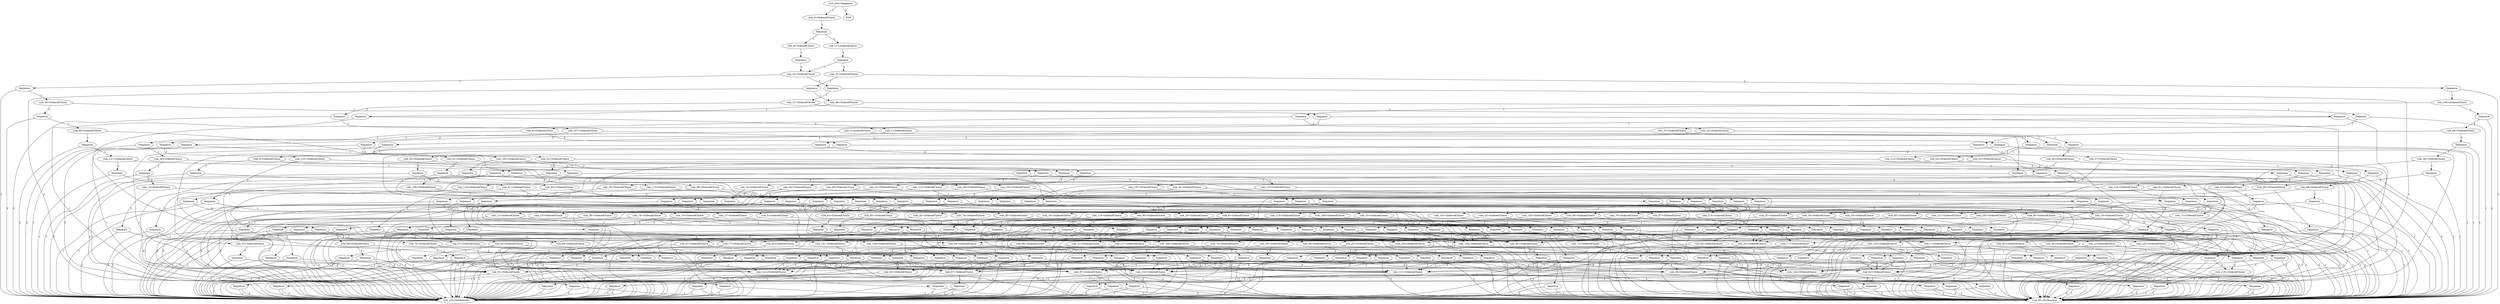 digraph arpeggio_graph {
4475589488 [label="root_rule=Sequence"];
4475589488->4475589728 [label="1"]

4475589728 [label="rule_0=OrderedChoice"];
4475589728->4475589872 [label="1"]

4475589872 [label="Sequence"];
4475589872->4475590112 [label="1"]

4475590112 [label="rule_8=OrderedChoice"];
4475590112->4475590256 [label="1"]

4475590256 [label="Sequence"];
4475590256->4475590496 [label="1"]

4475590496 [label="rule_42=OrderedChoice"];
4475590496->4475590640 [label="1"]

4475590640 [label="Sequence"];
4475590640->4475590880 [label="1"]

4475590880 [label="rule_46=OrderedChoice"];
4475590880->4475591024 [label="1"]

4475591024 [label="Sequence"];
4475591024->4475591264 [label="1"]

4475591264 [label="rule_4=OrderedChoice"];
4475591264->4475591408 [label="1"]

4475591408 [label="Sequence"];
4475591408->4475591648 [label="1"]

4475591648 [label="rule_58=OrderedChoice"];
4475591648->4475591792 [label="1"]

4475591792 [label="Sequence"];
4475591792->4475592032 [label="1"]

4475592032 [label="rule_90=StrMatch(a)"];
4475591792->4475592080 [label="2"]

4475592080 [label="rule_78=OrderedChoice"];
4475592080->4475592224 [label="1"]

4475592224 [label="Sequence"];
4475592224->4475592032 [label="1"]

4475592224->4475592464 [label="2"]

4475592464 [label="rule_47=OrderedChoice"];
4475592464->4475592608 [label="1"]

4475592608 [label="Sequence"];
4475592608->4475592032 [label="1"]

4475592608->4475625680 [label="2"]

4475625680 [label="rule_26=OrderedChoice"];
4475625680->4475625824 [label="1"]

4475625824 [label="Sequence"];
4475625824->4475626064 [label="1"]

4475626064 [label="rule_128=StrMatch(b)"];
4475625824->4475592032 [label="2"]

4475625680->4475625920 [label="2"]

4475625920 [label="Sequence"];
4475625920->4475626064 [label="1"]

4475625920->4475626064 [label="2"]

4475592464->4475625536 [label="2"]

4475625536 [label="Sequence"];
4475625536->4475626064 [label="1"]

4475625536->4475625968 [label="2"]

4475625968 [label="rule_122=OrderedChoice"];
4475625968->4475626112 [label="1"]

4475626112 [label="Sequence"];
4475626112->4475592032 [label="1"]

4475626112->4475626064 [label="2"]

4475592080->4475592320 [label="2"]

4475592320 [label="Sequence"];
4475592320->4475626064 [label="1"]

4475592320->4475625584 [label="2"]

4475625584 [label="rule_37=OrderedChoice"];
4475625584->4475625776 [label="1"]

4475625776 [label="Sequence"];
4475625776->4475626256 [label="1"]

4475626256 [label="rule_97=OrderedChoice"];
4475626256->4475626352 [label="1"]

4475626352 [label="Sequence"];
4475626352->4475626064 [label="1"]

4475626352->4475592032 [label="2"]

4475626256->4475626400 [label="2"]

4475626400 [label="Sequence"];
4475626400->4475592032 [label="1"]

4475626400->4475626064 [label="2"]

4475625776->4475592032 [label="2"]

4475625584->4475626016 [label="2"]

4475626016 [label="Sequence"];
4475626016->4475626448 [label="1"]

4475626448 [label="rule_55=OrderedChoice"];
4475626448->4475626544 [label="1"]

4475626544 [label="Sequence"];
4475626544->4475592032 [label="1"]

4475626544->4475626064 [label="2"]

4475626448->4475626592 [label="2"]

4475626592 [label="Sequence"];
4475626592->4475626064 [label="1"]

4475626592->4475626064 [label="2"]

4475626016->4475626064 [label="2"]

4475591648->4475591888 [label="2"]

4475591888 [label="Sequence"];
4475591888->4475626064 [label="1"]

4475591888->4475592368 [label="2"]

4475592368 [label="rule_14=OrderedChoice"];
4475592368->4475592560 [label="1"]

4475592560 [label="Sequence"];
4475592560->4475626304 [label="1"]

4475626304 [label="rule_39=OrderedChoice"];
4475626304->4475626640 [label="1"]

4475626640 [label="Sequence"];
4475626640->4475626832 [label="1"]

4475626832 [label="rule_23=OrderedChoice"];
4475626832->4475626928 [label="1"]

4475626928 [label="Sequence"];
4475626928->4475627120 [label="1"]

4475627120 [label="rule_132=OrderedChoice"];
4475627120->4475627264 [label="1"]

4475627264 [label="Sequence"];
4475627264->4475592032 [label="1"]

4475627120->4475627360 [label="2"]

4475627360 [label="Sequence"];
4475627360->4475626064 [label="1"]

4475626928->4475627120 [label="2"]

4475626640->4475592032 [label="2"]

4475626304->4475626688 [label="2"]

4475626688 [label="Sequence"];
4475626688->4475626448 [label="1"]

4475626688->4475626064 [label="2"]

4475592560->4475592032 [label="2"]

4475592368->4475625632 [label="2"]

4475625632 [label="Sequence"];
4475625632->4475626736 [label="1"]

4475626736 [label="rule_53=OrderedChoice"];
4475626736->4475626880 [label="1"]

4475626880 [label="Sequence"];
4475626880->4475626448 [label="1"]

4475626880->4475626064 [label="2"]

4475626736->4475626976 [label="2"]

4475626976 [label="Sequence"];
4475626976->4475625968 [label="1"]

4475626976->4475592032 [label="2"]

4475625632->4475626064 [label="2"]

4475591408->4475626064 [label="2"]

4475591264->4475591504 [label="2"]

4475591504 [label="Sequence"];
4475591504->4475591936 [label="1"]

4475591936 [label="rule_9=OrderedChoice"];
4475591936->4475592176 [label="1"]

4475592176 [label="Sequence"];
4475592176->4475626496 [label="1"]

4475626496 [label="rule_18=OrderedChoice"];
4475626496->4475627024 [label="1"]

4475627024 [label="Sequence"];
4475627024->4475627456 [label="1"]

4475627456 [label="rule_21=OrderedChoice"];
4475627456->4475627552 [label="1"]

4475627552 [label="Sequence"];
4475627552->4475626256 [label="1"]

4475627552->4475626064 [label="2"]

4475627456->4475627600 [label="2"]

4475627600 [label="Sequence"];
4475627600->4475627792 [label="1"]

4475627792 [label="rule_111=OrderedChoice"];
4475627792->4475627888 [label="1"]

4475627888 [label="Sequence"];
4475627888->4475592032 [label="1"]

4475627888->4475626064 [label="2"]

4475627792->4475627936 [label="2"]

4475627936 [label="Sequence"];
4475627936->4475592032 [label="1"]

4475627936->4475592032 [label="2"]

4475627600->4475592032 [label="2"]

4475627024->4475592032 [label="2"]

4475626496->4475627072 [label="2"]

4475627072 [label="Sequence"];
4475627072->4475627648 [label="1"]

4475627648 [label="rule_7=OrderedChoice"];
4475627648->4475627744 [label="1"]

4475627744 [label="Sequence"];
4475627744->4475626064 [label="1"]

4475627744->4475628080 [label="2"]

4475628080 [label="rule_83=OrderedChoice"];
4475628080->4475628176 [label="1"]

4475628176 [label="Sequence"];
4475628176->4475626064 [label="1"]

4475628176->4475592032 [label="2"]

4475627648->4475627840 [label="2"]

4475627840 [label="Sequence"];
4475627840->4475592032 [label="1"]

4475627840->4475627792 [label="2"]

4475627072->4475626064 [label="2"]

4475592176->4475592032 [label="2"]

4475591936->4475592416 [label="2"]

4475592416 [label="Sequence"];
4475592416->4475627216 [label="1"]

4475627216 [label="rule_84=OrderedChoice"];
4475627216->4475627504 [label="1"]

4475627504 [label="Sequence"];
4475627504->4475626064 [label="1"]

4475627504->4475628128 [label="2"]

4475628128 [label="rule_62=OrderedChoice"];
4475628128->4475628272 [label="1"]

4475628272 [label="Sequence"];
4475628272->4475626064 [label="1"]

4475628272->4475625968 [label="2"]

4475628128->4475628320 [label="2"]

4475628320 [label="Sequence"];
4475628320->4475592032 [label="1"]

4475628320->4475626256 [label="2"]

4475627216->4475627696 [label="2"]

4475627696 [label="Sequence"];
4475627696->4475592032 [label="1"]

4475627696->4475628368 [label="2"]

4475628368 [label="rule_101=OrderedChoice"];
4475628368->4475628464 [label="1"]

4475628464 [label="Sequence"];
4475628464->4475628656 [label="1"]

4475628656 [label="rule_134=OrderedChoice"];
4475628656->4475628752 [label="1"]

4475628752 [label="Sequence"];
4475628752->4475592032 [label="1"]

4475628752->4475592032 [label="2"]

4475628656->4475628800 [label="2"]

4475628800 [label="Sequence"];
4475628800->4475627120 [label="1"]

4475628800->4475626064 [label="2"]

4475628464->4475592032 [label="2"]

4475592416->4475626064 [label="2"]

4475591504->4475592032 [label="2"]

4475591024->4475592032 [label="2"]

4475590880->4475591120 [label="2"]

4475591120 [label="Sequence"];
4475591120->4475591552 [label="1"]

4475591552 [label="rule_80=OrderedChoice"];
4475591552->4475591744 [label="1"]

4475591744 [label="Sequence"];
4475591744->4475626784 [label="1"]

4475626784 [label="rule_127=OrderedChoice"];
4475626784->4475627984 [label="1"]

4475627984 [label="Sequence"];
4475627984->4475592032 [label="1"]

4475627984->4475628512 [label="2"]

4475628512 [label="rule_106=OrderedChoice"];
4475628512->4475628608 [label="1"]

4475628608 [label="Sequence"];
4475628608->4475628944 [label="1"]

4475628944 [label="rule_13=OrderedChoice"];
4475628944->4475629040 [label="1"]

4475629040 [label="Sequence"];
4475629040->4475628656 [label="1"]

4475629040->4475592032 [label="2"]

4475628944->4475629088 [label="2"]

4475629088 [label="Sequence"];
4475629088->4475629280 [label="1"]

4475629280 [label="rule_67=OrderedChoice"];
4475629280->4475629376 [label="1"]

4475629376 [label="Sequence"];
4475629376->4475626064 [label="1"]

4475629376->4475626064 [label="2"]

4475629088->4475626064 [label="2"]

4475628608->4475592032 [label="2"]

4475628512->4475628704 [label="2"]

4475628704 [label="Sequence"];
4475628704->4475629136 [label="1"]

4475629136 [label="rule_89=OrderedChoice"];
4475629136->4475629232 [label="1"]

4475629232 [label="Sequence"];
4475629232->4475627120 [label="1"]

4475629232->4475626448 [label="2"]

4475628704->4475626064 [label="2"]

4475626784->4475628032 [label="2"]

4475628032 [label="Sequence"];
4475628032->4475626064 [label="1"]

4475628032->4475628848 [label="2"]

4475628848 [label="rule_61=OrderedChoice"];
4475628848->4475628992 [label="1"]

4475628992 [label="Sequence"];
4475628992->4475592032 [label="1"]

4475628992->4475629472 [label="2"]

4475629472 [label="rule_43=OrderedChoice"];
4475629472->4475528864 [label="1"]

4475528864 [label="Sequence"];
4475528864->4475626064 [label="1"]

4475528864->4475529104 [label="2"]

4475529104 [label="rule_104=OrderedChoice"];
4475529104->4475529440 [label="1"]

4475529440 [label="Sequence"];
4475529440->4475626064 [label="1"]

4475529440->4475627120 [label="2"]

4475529104->4475529488 [label="2"]

4475529488 [label="Sequence"];
4475529488->4475592032 [label="1"]

4475529488->4475592032 [label="2"]

4475629472->4475528912 [label="2"]

4475528912 [label="Sequence"];
4475528912->4475592032 [label="1"]

4475528912->4475628656 [label="2"]

4475628848->4475629184 [label="2"]

4475629184 [label="Sequence"];
4475629184->4475626064 [label="1"]

4475629184->4475529008 [label="2"]

4475529008 [label="rule_56=OrderedChoice"];
4475529008->4475529152 [label="1"]

4475529152 [label="Sequence"];
4475529152->4475529728 [label="1"]

4475529728 [label="rule_126=OrderedChoice"];
4475529728->4475530496 [label="1"]

4475530496 [label="Sequence"];
4475530496->4475592032 [label="1"]

4475530496->4475592032 [label="2"]

4475529728->4475530352 [label="2"]

4475530352 [label="Sequence"];
4475530352->4475626064 [label="1"]

4475530352->4475626064 [label="2"]

4475529152->4475627120 [label="2"]

4475591744->4475626064 [label="2"]

4475591552->4475591984 [label="2"]

4475591984 [label="Sequence"];
4475591984->4475628224 [label="1"]

4475628224 [label="rule_119=OrderedChoice"];
4475628224->4475628560 [label="1"]

4475628560 [label="Sequence"];
4475628560->4475592032 [label="1"]

4475628560->4475629520 [label="2"]

4475629520 [label="rule_12=OrderedChoice"];
4475629520->4475529584 [label="1"]

4475529584 [label="Sequence"];
4475529584->4475626064 [label="1"]

4475529584->4475530400 [label="2"]

4475530400 [label="rule_72=OrderedChoice"];
4475530400->4475530208 [label="1"]

4475530208 [label="Sequence"];
4475530208->4475626256 [label="1"]

4475530208->4475626064 [label="2"]

4475530400->4475530064 [label="2"]

4475530064 [label="Sequence"];
4475530064->4475626448 [label="1"]

4475530064->4475592032 [label="2"]

4475629520->4475529632 [label="2"]

4475529632 [label="Sequence"];
4475529632->4475592032 [label="1"]

4475529632->4475530112 [label="2"]

4475530112 [label="rule_66=OrderedChoice"];
4475530112->4475529344 [label="1"]

4475529344 [label="Sequence"];
4475529344->4475628080 [label="1"]

4475529344->4475592032 [label="2"]

4475530112->4475529200 [label="2"]

4475529200 [label="Sequence"];
4475529200->4475629280 [label="1"]

4475529200->4475626064 [label="2"]

4475628224->4475628896 [label="2"]

4475628896 [label="Sequence"];
4475628896->4475626064 [label="1"]

4475628896->4475529680 [label="2"]

4475529680 [label="rule_75=OrderedChoice"];
4475529680->4475530160 [label="1"]

4475530160 [label="Sequence"];
4475530160->4475626064 [label="1"]

4475530160->4475528768 [label="2"]

4475528768 [label="rule_82=OrderedChoice"];
4475528768->4475528672 [label="1"]

4475528672 [label="Sequence"];
4475528672->4475625968 [label="1"]

4475528672->4475626064 [label="2"]

4475528768->4475527568 [label="2"]

4475527568 [label="Sequence"];
4475527568->4475627792 [label="1"]

4475527568->4475592032 [label="2"]

4475529680->4475529296 [label="2"]

4475529296 [label="Sequence"];
4475529296->4475592032 [label="1"]

4475529296->4475527616 [label="2"]

4475527616 [label="rule_94=OrderedChoice"];
4475527616->4475527520 [label="1"]

4475527520 [label="Sequence"];
4475527520->4475592032 [label="1"]

4475527520->4475627792 [label="2"]

4475527616->4475527424 [label="2"]

4475527424 [label="Sequence"];
4475527424->4475626064 [label="1"]

4475527424->4475626256 [label="2"]

4475591984->4475592032 [label="2"]

4475591120->4475626064 [label="2"]

4475590640->4475626064 [label="2"]

4475590496->4475590736 [label="2"]

4475590736 [label="Sequence"];
4475590736->4475591168 [label="1"]

4475591168 [label="rule_15=OrderedChoice"];
4475591168->4475591360 [label="1"]

4475591360 [label="Sequence"];
4475591360->4475627408 [label="1"]

4475627408 [label="rule_3=OrderedChoice"];
4475627408->4475629328 [label="1"]

4475629328 [label="Sequence"];
4475629328->4475529248 [label="1"]

4475529248 [label="rule_48=OrderedChoice"];
4475529248->4475528624 [label="1"]

4475528624 [label="Sequence"];
4475528624->4475527808 [label="1"]

4475527808 [label="rule_116=OrderedChoice"];
4475527808->4475527904 [label="1"]

4475527904 [label="Sequence"];
4475527904->4475629136 [label="1"]

4475527904->4475626064 [label="2"]

4475527808->4475530544 [label="2"]

4475530544 [label="Sequence"];
4475530544->4475527280 [label="1"]

4475527280 [label="rule_131=OrderedChoice"];
4475527280->4475528096 [label="1"]

4475528096 [label="Sequence"];
4475528096->4475627120 [label="1"]

4475528096->4475625680 [label="2"]

4475530544->4475592032 [label="2"]

4475528624->4475592032 [label="2"]

4475529248->4475527472 [label="2"]

4475527472 [label="Sequence"];
4475527472->4475527328 [label="1"]

4475527328 [label="rule_86=OrderedChoice"];
4475527328->4475527232 [label="1"]

4475527232 [label="Sequence"];
4475527232->4475528288 [label="1"]

4475528288 [label="rule_117=OrderedChoice"];
4475528288->4475528528 [label="1"]

4475528528 [label="Sequence"];
4475528528->4475626064 [label="1"]

4475528528->4475629280 [label="2"]

4475528288->4475528336 [label="2"]

4475528336 [label="Sequence"];
4475528336->4475592032 [label="1"]

4475528336->4475628080 [label="2"]

4475527232->4475626064 [label="2"]

4475527328->4475527712 [label="2"]

4475527712 [label="Sequence"];
4475527712->4475528384 [label="1"]

4475528384 [label="rule_17=OrderedChoice"];
4475528384->4475528816 [label="1"]

4475528816 [label="Sequence"];
4475528816->4475626064 [label="1"]

4475528816->4475628080 [label="2"]

4475528384->4475527952 [label="2"]

4475527952 [label="Sequence"];
4475527952->4475592032 [label="1"]

4475527952->4475626448 [label="2"]

4475527712->4475592032 [label="2"]

4475527472->4475626064 [label="2"]

4475629328->4475592032 [label="2"]

4475627408->4475629424 [label="2"]

4475629424 [label="Sequence"];
4475629424->4475527664 [label="1"]

4475527664 [label="rule_91=OrderedChoice"];
4475527664->4475527856 [label="1"]

4475527856 [label="Sequence"];
4475527856->4475626064 [label="1"]

4475527856->4475528480 [label="2"]

4475528480 [label="rule_96=OrderedChoice"];
4475528480->4475528000 [label="1"]

4475528000 [label="Sequence"];
4475528000->4475529536 [label="1"]

4475529536 [label="rule_33=OrderedChoice"];
4475529536->4475529968 [label="1"]

4475529968 [label="Sequence"];
4475529968->4475530256 [label="1"]

4475530256 [label="rule_95=OrderedChoice"];
4475530256->4475528960 [label="1"]

4475528960 [label="Sequence"];
4475528960->4475592032 [label="1"]

4475528960->4475626064 [label="2"]

4475530256->4475530592 [label="2"]

4475530592 [label="Sequence"];
4475530592->4475627120 [label="1"]

4475530592->4475592032 [label="2"]

4475529968->4475592032 [label="2"]

4475529536->4475529776 [label="2"]

4475529776 [label="Sequence"];
4475529776->4475627792 [label="1"]

4475529776->4475626064 [label="2"]

4475528000->4475592032 [label="2"]

4475528480->4475528192 [label="2"]

4475528192 [label="Sequence"];
4475528192->4475529824 [label="1"]

4475529824 [label="rule_5=OrderedChoice"];
4475529824->4475528048 [label="1"]

4475528048 [label="Sequence"];
4475528048->4475592032 [label="1"]

4475528048->4475628656 [label="2"]

4475529824->4475530640 [label="2"]

4475530640 [label="Sequence"];
4475530640->4475626064 [label="1"]

4475530640->4475531024 [label="2"]

4475531024 [label="rule_77=OrderedChoice"];
4475531024->4475531168 [label="1"]

4475531168 [label="Sequence"];
4475531168->4475626064 [label="1"]

4475531168->4475592032 [label="2"]

4475531024->4475531216 [label="2"]

4475531216 [label="Sequence"];
4475531216->4475627120 [label="1"]

4475531216->4475626064 [label="2"]

4475528192->4475626064 [label="2"]

4475527664->4475527376 [label="2"]

4475527376 [label="Sequence"];
4475527376->4475592032 [label="1"]

4475527376->4475528432 [label="2"]

4475528432 [label="rule_64=OrderedChoice"];
4475528432->4475529920 [label="1"]

4475529920 [label="Sequence"];
4475529920->4475530976 [label="1"]

4475530976 [label="rule_38=OrderedChoice"];
4475530976->4475530832 [label="1"]

4475530832 [label="Sequence"];
4475530832->4475592032 [label="1"]

4475530832->4475626448 [label="2"]

4475530976->4475530880 [label="2"]

4475530880 [label="Sequence"];
4475530880->4475626064 [label="1"]

4475530880->4475529728 [label="2"]

4475529920->4475592032 [label="2"]

4475528432->4475530016 [label="2"]

4475530016 [label="Sequence"];
4475530016->4475531072 [label="1"]

4475531072 [label="rule_59=OrderedChoice"];
4475531072->4475530304 [label="1"]

4475530304 [label="Sequence"];
4475530304->4475531024 [label="1"]

4475530304->4475592032 [label="2"]

4475531072->4475530688 [label="2"]

4475530688 [label="Sequence"];
4475530688->4475530256 [label="1"]

4475530688->4475626064 [label="2"]

4475530016->4475626064 [label="2"]

4475629424->4475626064 [label="2"]

4475591360->4475592032 [label="2"]

4475591168->4475591600 [label="2"]

4475591600 [label="Sequence"];
4475591600->4475529056 [label="1"]

4475529056 [label="rule_107=OrderedChoice"];
4475529056->4475528720 [label="1"]

4475528720 [label="Sequence"];
4475528720->4475626064 [label="1"]

4475528720->4475528576 [label="2"]

4475528576 [label="rule_133=OrderedChoice"];
4475528576->4475530736 [label="1"]

4475530736 [label="Sequence"];
4475530736->4475530928 [label="1"]

4475530928 [label="rule_29=OrderedChoice"];
4475530928->4475842672 [label="1"]

4475842672 [label="Sequence"];
4475842672->4475529824 [label="1"]

4475842672->4475626064 [label="2"]

4475530928->4475842720 [label="2"]

4475842720 [label="Sequence"];
4475842720->4475842912 [label="1"]

4475842912 [label="rule_74=OrderedChoice"];
4475842912->4475843008 [label="1"]

4475843008 [label="Sequence"];
4475843008->4475626064 [label="1"]

4475843008->4475627792 [label="2"]

4475842912->4475843056 [label="2"]

4475843056 [label="Sequence"];
4475843056->4475592032 [label="1"]

4475843056->4475625968 [label="2"]

4475842720->4475592032 [label="2"]

4475530736->4475592032 [label="2"]

4475528576->4475530784 [label="2"]

4475530784 [label="Sequence"];
4475530784->4475842768 [label="1"]

4475842768 [label="rule_27=OrderedChoice"];
4475842768->4475842864 [label="1"]

4475842864 [label="Sequence"];
4475842864->4475592032 [label="1"]

4475842864->4475528288 [label="2"]

4475842768->4475842960 [label="2"]

4475842960 [label="Sequence"];
4475842960->4475626064 [label="1"]

4475842960->4475843248 [label="2"]

4475843248 [label="rule_88=OrderedChoice"];
4475843248->4475843344 [label="1"]

4475843344 [label="Sequence"];
4475843344->4475626448 [label="1"]

4475843344->4475626064 [label="2"]

4475843248->4475843392 [label="2"]

4475843392 [label="Sequence"];
4475843392->4475625680 [label="1"]

4475843392->4475592032 [label="2"]

4475530784->4475626064 [label="2"]

4475529056->4475527760 [label="2"]

4475527760 [label="Sequence"];
4475527760->4475592032 [label="1"]

4475527760->4475531120 [label="2"]

4475531120 [label="rule_92=OrderedChoice"];
4475531120->4475842624 [label="1"]

4475842624 [label="Sequence"];
4475842624->4475843200 [label="1"]

4475843200 [label="rule_113=OrderedChoice"];
4475843200->4475843440 [label="1"]

4475843440 [label="Sequence"];
4475843440->4475626064 [label="1"]

4475843440->4475843632 [label="2"]

4475843632 [label="rule_76=OrderedChoice"];
4475843632->4475843728 [label="1"]

4475843728 [label="Sequence"];
4475843728->4475628656 [label="1"]

4475843728->4475627120 [label="2"]

4475843200->4474817936 [label="2"]

4474817936 [label="Sequence"];
4474817936->4475592032 [label="1"]

4474817936->4475664176 [label="2"]

4475664176 [label="rule_20=OrderedChoice"];
4475664176->4475745520 [label="1"]

4475745520 [label="Sequence"];
4475745520->4475626064 [label="1"]

4475745520->4475627792 [label="2"]

4475664176->4475745664 [label="2"]

4475745664 [label="Sequence"];
4475745664->4475592032 [label="1"]

4475745664->4475531024 [label="2"]

4475842624->4475626064 [label="2"]

4475531120->4475533872 [label="2"]

4475533872 [label="Sequence"];
4475533872->4475745424 [label="1"]

4475745424 [label="rule_32=OrderedChoice"];
4475745424->4475745472 [label="1"]

4475745472 [label="Sequence"];
4475745472->4475626064 [label="1"]

4475745472->4475746720 [label="2"]

4475746720 [label="rule_50=OrderedChoice"];
4475746720->4475745616 [label="1"]

4475745616 [label="Sequence"];
4475745616->4475530256 [label="1"]

4475745616->4475592032 [label="2"]

4475745424->4475747392 [label="2"]

4475747392 [label="Sequence"];
4475747392->4475592032 [label="1"]

4475747392->4475746672 [label="2"]

4475746672 [label="rule_85=OrderedChoice"];
4475746672->4475746864 [label="1"]

4475746864 [label="Sequence"];
4475746864->4475626064 [label="1"]

4475746864->4475628656 [label="2"]

4475746672->4475747296 [label="2"]

4475747296 [label="Sequence"];
4475747296->4475592032 [label="1"]

4475747296->4475625680 [label="2"]

4475533872->4475592032 [label="2"]

4475591600->4475626064 [label="2"]

4475590736->4475592032 [label="2"]

4475589872->4475590208 [label="2"]

4475590208 [label="rule_11=OrderedChoice"];
4475590208->4475590400 [label="1"]

4475590400 [label="Sequence"];
4475590400->4475590496 [label="1"]

4475590400->4475590832 [label="2"]

4475590832 [label="rule_31=OrderedChoice"];
4475590832->4475591216 [label="1"]

4475591216 [label="Sequence"];
4475591216->4475530448 [label="1"]

4475530448 [label="rule_98=OrderedChoice"];
4475530448->4475528240 [label="1"]

4475528240 [label="Sequence"];
4475528240->4475626064 [label="1"]

4475528240->4475728416 [label="2"]

4475728416 [label="rule_1=OrderedChoice"];
4475728416->4475744512 [label="1"]

4475744512 [label="Sequence"];
4475744512->4475592032 [label="1"]

4475744512->4475745856 [label="2"]

4475745856 [label="rule_112=OrderedChoice"];
4475745856->4475744752 [label="1"]

4475744752 [label="Sequence"];
4475744752->4475626064 [label="1"]

4475744752->4475604464 [label="2"]

4475604464 [label="rule_6=OrderedChoice"];
4475604464->4475842816 [label="1"]

4475842816 [label="Sequence"];
4475842816->4475843488 [label="1"]

4475843488 [label="rule_65=OrderedChoice"];
4475843488->4475843584 [label="1"]

4475843584 [label="Sequence"];
4475843584->4475626064 [label="1"]

4475843584->4475843872 [label="2"]

4475843872 [label="rule_45=OrderedChoice"];
4475843872->4475843968 [label="1"]

4475843968 [label="Sequence"];
4475843968->4475626064 [label="1"]

4475843968->4475592032 [label="2"]

4475843872->4475844016 [label="2"]

4475844016 [label="Sequence"];
4475844016->4475592032 [label="1"]

4475844016->4475592032 [label="2"]

4475842816->4475592032 [label="2"]

4475604464->4475843104 [label="2"]

4475843104 [label="Sequence"];
4475843104->4475843680 [label="1"]

4475843680 [label="rule_100=OrderedChoice"];
4475843680->4475843824 [label="1"]

4475843824 [label="Sequence"];
4475843824->4475625968 [label="1"]

4475843824->4475626064 [label="2"]

4475843680->4475843920 [label="2"]

4475843920 [label="Sequence"];
4475843920->4475529728 [label="1"]

4475843920->4475592032 [label="2"]

4475843104->4475626064 [label="2"]

4475745856->4475746576 [label="2"]

4475746576 [label="Sequence"];
4475746576->4475592032 [label="1"]

4475746576->4475843152 [label="2"]

4475843152 [label="rule_124=OrderedChoice"];
4475843152->4475843536 [label="1"]

4475843536 [label="Sequence"];
4475843536->4475626064 [label="1"]

4475843536->4475844160 [label="2"]

4475844160 [label="rule_108=OrderedChoice"];
4475844160->4475844256 [label="1"]

4475844256 [label="Sequence"];
4475844256->4475628656 [label="1"]

4475844256->4475592032 [label="2"]

4475844160->4475844304 [label="2"]

4475844304 [label="Sequence"];
4475844304->4475530256 [label="1"]

4475844304->4475626064 [label="2"]

4475843152->4475843776 [label="2"]

4475843776 [label="Sequence"];
4475843776->4475592032 [label="1"]

4475843776->4475844352 [label="2"]

4475844352 [label="rule_54=OrderedChoice"];
4475844352->4475844448 [label="1"]

4475844448 [label="Sequence"];
4475844448->4475592032 [label="1"]

4475844448->4475844640 [label="2"]

4475844640 [label="rule_110=OrderedChoice"];
4475844640->4475844736 [label="1"]

4475844736 [label="Sequence"];
4475844736->4475592032 [label="1"]

4475844736->4475592032 [label="2"]

4475844352->4475844496 [label="2"]

4475844496 [label="Sequence"];
4475844496->4475626064 [label="1"]

4475844496->4475843872 [label="2"]

4475728416->4475745328 [label="2"]

4475745328 [label="Sequence"];
4475745328->4475626064 [label="1"]

4475745328->4475604032 [label="2"]

4475604032 [label="rule_103=OrderedChoice"];
4475604032->4475601632 [label="1"]

4475601632 [label="Sequence"];
4475601632->4475626064 [label="1"]

4475601632->4475844208 [label="2"]

4475844208 [label="rule_102=OrderedChoice"];
4475844208->4475844544 [label="1"]

4475844544 [label="Sequence"];
4475844544->4475844832 [label="1"]

4475844832 [label="rule_35=OrderedChoice"];
4475844832->4475844928 [label="1"]

4475844928 [label="Sequence"];
4475844928->4475592032 [label="1"]

4475844928->4475529104 [label="2"]

4475844832->4475844976 [label="2"]

4475844976 [label="Sequence"];
4475844976->4475626064 [label="1"]

4475844976->4475843872 [label="2"]

4475844544->4475592032 [label="2"]

4475844208->4475844592 [label="2"]

4475844592 [label="Sequence"];
4475844592->4475845024 [label="1"]

4475845024 [label="rule_49=OrderedChoice"];
4475845024->4475845120 [label="1"]

4475845120 [label="Sequence"];
4475845120->4475626832 [label="1"]

4475845120->4475592032 [label="2"]

4475845024->4475845168 [label="2"]

4475845168 [label="Sequence"];
4475845168->4475627792 [label="1"]

4475845168->4475626064 [label="2"]

4475844592->4475626064 [label="2"]

4475604032->4475843296 [label="2"]

4475843296 [label="Sequence"];
4475843296->4475592032 [label="1"]

4475843296->4475844688 [label="2"]

4475844688 [label="rule_22=OrderedChoice"];
4475844688->4475844880 [label="1"]

4475844880 [label="Sequence"];
4475844880->4475626064 [label="1"]

4475844880->4475527280 [label="2"]

4475844688->4475845072 [label="2"]

4475845072 [label="Sequence"];
4475845072->4475592032 [label="1"]

4475845072->4475845360 [label="2"]

4475845360 [label="rule_71=OrderedChoice"];
4475845360->4475845456 [label="1"]

4475845456 [label="Sequence"];
4475845456->4475626064 [label="1"]

4475845456->4475530256 [label="2"]

4475845360->4475845504 [label="2"]

4475845504 [label="Sequence"];
4475845504->4475592032 [label="1"]

4475845504->4475844640 [label="2"]

4475530448->4475529392 [label="2"]

4475529392 [label="Sequence"];
4475529392->4475592032 [label="1"]

4475529392->4475746384 [label="2"]

4475746384 [label="rule_70=OrderedChoice"];
4475746384->4475746336 [label="1"]

4475746336 [label="Sequence"];
4475746336->4475592032 [label="1"]

4475746336->4475844400 [label="2"]

4475844400 [label="rule_24=OrderedChoice"];
4475844400->4475845216 [label="1"]

4475845216 [label="Sequence"];
4475845216->4475845552 [label="1"]

4475845552 [label="rule_28=OrderedChoice"];
4475845552->4475845648 [label="1"]

4475845648 [label="Sequence"];
4475845648->4475592032 [label="1"]

4475845648->4475845840 [label="2"]

4475845840 [label="rule_130=OrderedChoice"];
4475845840->4475845936 [label="1"]

4475845936 [label="Sequence"];
4475845936->4475626832 [label="1"]

4475845936->4475592032 [label="2"]

4475845840->4475845984 [label="2"]

4475845984 [label="Sequence"];
4475845984->4475626256 [label="1"]

4475845984->4475626064 [label="2"]

4475845552->4475845696 [label="2"]

4475845696 [label="Sequence"];
4475845696->4475626064 [label="1"]

4475845696->4475846032 [label="2"]

4475846032 [label="rule_129=OrderedChoice"];
4475846032->4475846128 [label="1"]

4475846128 [label="Sequence"];
4475846128->4475626256 [label="1"]

4475846128->4475627120 [label="2"]

4475845216->4475626064 [label="2"]

4475844400->4475845264 [label="2"]

4475845264 [label="Sequence"];
4475845264->4475845744 [label="1"]

4475845744 [label="rule_81=OrderedChoice"];
4475845744->4475845888 [label="1"]

4475845888 [label="Sequence"];
4475845888->4475626064 [label="1"]

4475845888->4475846272 [label="2"]

4475846272 [label="rule_105=OrderedChoice"];
4475846272->4475846368 [label="1"]

4475846368 [label="Sequence"];
4475846368->4475529104 [label="1"]

4475846368->4475626064 [label="2"]

4475846272->4475846416 [label="2"]

4475846416 [label="Sequence"];
4475846416->4475529728 [label="1"]

4475846416->4475592032 [label="2"]

4475845744->4475846080 [label="2"]

4475846080 [label="Sequence"];
4475846080->4475592032 [label="1"]

4475846080->4475528384 [label="2"]

4475845264->4475592032 [label="2"]

4475746384->4475604752 [label="2"]

4475604752 [label="Sequence"];
4475604752->4475626064 [label="1"]

4475604752->4475845312 [label="2"]

4475845312 [label="rule_52=OrderedChoice"];
4475845312->4475845600 [label="1"]

4475845600 [label="Sequence"];
4475845600->4475846320 [label="1"]

4475846320 [label="rule_115=OrderedChoice"];
4475846320->4475846512 [label="1"]

4475846512 [label="Sequence"];
4475846512->4475834480 [label="1"]

4475834480 [label="rule_118=OrderedChoice"];
4475834480->4475834576 [label="1"]

4475834576 [label="Sequence"];
4475834576->4475626448 [label="1"]

4475834576->4475592032 [label="2"]

4475834480->4475834624 [label="2"]

4475834624 [label="Sequence"];
4475834624->4475628656 [label="1"]

4475834624->4475626064 [label="2"]

4475846512->4475592032 [label="2"]

4475846320->4475846560 [label="2"]

4475846560 [label="Sequence"];
4475846560->4475527616 [label="1"]

4475846560->4475626064 [label="2"]

4475845600->4475592032 [label="2"]

4475845312->4475845792 [label="2"]

4475845792 [label="Sequence"];
4475845792->4475846608 [label="1"]

4475846608 [label="rule_41=OrderedChoice"];
4475846608->4475834528 [label="1"]

4475834528 [label="Sequence"];
4475834528->4475592032 [label="1"]

4475834528->4475834816 [label="2"]

4475834816 [label="rule_121=OrderedChoice"];
4475834816->4475834912 [label="1"]

4475834912 [label="Sequence"];
4475834912->4475530256 [label="1"]

4475834912->4475626064 [label="2"]

4475834816->4475834960 [label="2"]

4475834960 [label="Sequence"];
4475834960->4475627792 [label="1"]

4475834960->4475592032 [label="2"]

4475846608->4475834672 [label="2"]

4475834672 [label="Sequence"];
4475834672->4475626064 [label="1"]

4475834672->4475843680 [label="2"]

4475845792->4475626064 [label="2"]

4475591216->4475626064 [label="2"]

4475590832->4475626160 [label="2"]

4475626160 [label="Sequence"];
4475626160->4475529872 [label="1"]

4475529872 [label="rule_109=OrderedChoice"];
4475529872->4475514496 [label="1"]

4475514496 [label="Sequence"];
4475514496->4475626064 [label="1"]

4475514496->4475844784 [label="2"]

4475844784 [label="rule_16=OrderedChoice"];
4475844784->4475846176 [label="1"]

4475846176 [label="Sequence"];
4475846176->4475592032 [label="1"]

4475846176->4475834720 [label="2"]

4475834720 [label="rule_44=OrderedChoice"];
4475834720->4475834864 [label="1"]

4475834864 [label="Sequence"];
4475834864->4475835152 [label="1"]

4475835152 [label="rule_51=OrderedChoice"];
4475835152->4475835248 [label="1"]

4475835248 [label="Sequence"];
4475835248->4475835440 [label="1"]

4475835440 [label="rule_73=OrderedChoice"];
4475835440->4475835536 [label="1"]

4475835536 [label="Sequence"];
4475835536->4475628080 [label="1"]

4475835536->4475626064 [label="2"]

4475835248->4475626064 [label="2"]

4475835152->4475835296 [label="2"]

4475835296 [label="Sequence"];
4475835296->4475835584 [label="1"]

4475835584 [label="rule_60=OrderedChoice"];
4475835584->4475835680 [label="1"]

4475835680 [label="Sequence"];
4475835680->4475592032 [label="1"]

4475835680->4475626832 [label="2"]

4475835584->4475835728 [label="2"]

4475835728 [label="Sequence"];
4475835728->4475626064 [label="1"]

4475835728->4475628656 [label="2"]

4475835296->4475592032 [label="2"]

4475834864->4475592032 [label="2"]

4475834720->4475835008 [label="2"]

4475835008 [label="Sequence"];
4475835008->4475835344 [label="1"]

4475835344 [label="rule_123=OrderedChoice"];
4475835344->4475835488 [label="1"]

4475835488 [label="Sequence"];
4475835488->4475626064 [label="1"]

4475835488->4475835872 [label="2"]

4475835872 [label="rule_87=OrderedChoice"];
4475835872->4475835968 [label="1"]

4475835968 [label="Sequence"];
4475835968->4475626064 [label="1"]

4475835968->4475627792 [label="2"]

4475835872->4475836016 [label="2"]

4475836016 [label="Sequence"];
4475836016->4475592032 [label="1"]

4475836016->4475626832 [label="2"]

4475835344->4475835632 [label="2"]

4475835632 [label="Sequence"];
4475835632->4475592032 [label="1"]

4475835632->4475836064 [label="2"]

4475836064 [label="rule_79=OrderedChoice"];
4475836064->4475836160 [label="1"]

4475836160 [label="Sequence"];
4475836160->4475626064 [label="1"]

4475836160->4475629280 [label="2"]

4475836064->4475836208 [label="2"]

4475836208 [label="Sequence"];
4475836208->4475592032 [label="1"]

4475836208->4475628656 [label="2"]

4475835008->4475626064 [label="2"]

4475844784->4475846224 [label="2"]

4475846224 [label="Sequence"];
4475846224->4475626064 [label="1"]

4475846224->4475835056 [label="2"]

4475835056 [label="rule_25=OrderedChoice"];
4475835056->4475835200 [label="1"]

4475835200 [label="Sequence"];
4475835200->4475626064 [label="1"]

4475835200->4475835920 [label="2"]

4475835920 [label="rule_10=OrderedChoice"];
4475835920->4475836256 [label="1"]

4475836256 [label="Sequence"];
4475836256->4475628128 [label="1"]

4475836256->4475592032 [label="2"]

4475835920->4475836304 [label="2"]

4475836304 [label="Sequence"];
4475836304->4475836496 [label="1"]

4475836496 [label="rule_63=OrderedChoice"];
4475836496->4475836592 [label="1"]

4475836592 [label="Sequence"];
4475836592->4475843872 [label="1"]

4475836592->4475592032 [label="2"]

4475836496->4475836640 [label="2"]

4475836640 [label="Sequence"];
4475836640->4475625968 [label="1"]

4475836640->4475626064 [label="2"]

4475836304->4475626064 [label="2"]

4475835056->4475835392 [label="2"]

4475835392 [label="Sequence"];
4475835392->4475592032 [label="1"]

4475835392->4475836352 [label="2"]

4475836352 [label="rule_135=OrderedChoice"];
4475836352->4475836448 [label="1"]

4475836448 [label="Sequence"];
4475836448->4475836784 [label="1"]

4475836784 [label="rule_34=OrderedChoice"];
4475836784->4475836880 [label="1"]

4475836880 [label="Sequence"];
4475836880->4475592032 [label="1"]

4475836880->4475629280 [label="2"]

4475836784->4475836928 [label="2"]

4475836928 [label="Sequence"];
4475836928->4475626064 [label="1"]

4475836928->4475530256 [label="2"]

4475836448->4475592032 [label="2"]

4475836352->4475836544 [label="2"]

4475836544 [label="Sequence"];
4475836544->4475836976 [label="1"]

4475836976 [label="rule_30=OrderedChoice"];
4475836976->4475837072 [label="1"]

4475837072 [label="Sequence"];
4475837072->4475626064 [label="1"]

4475837072->4475625968 [label="2"]

4475836976->4475837120 [label="2"]

4475837120 [label="Sequence"];
4475837120->4475592032 [label="1"]

4475837120->4475531024 [label="2"]

4475836544->4475626064 [label="2"]

4475529872->4475744416 [label="2"]

4475744416 [label="Sequence"];
4475744416->4475592032 [label="1"]

4475744416->4475846464 [label="2"]

4475846464 [label="rule_68=OrderedChoice"];
4475846464->4475834768 [label="1"]

4475834768 [label="Sequence"];
4475834768->4475836112 [label="1"]

4475836112 [label="rule_57=OrderedChoice"];
4475836112->4475836688 [label="1"]

4475836688 [label="Sequence"];
4475836688->4475837168 [label="1"]

4475837168 [label="rule_99=OrderedChoice"];
4475837168->4475837264 [label="1"]

4475837264 [label="Sequence"];
4475837264->4475626064 [label="1"]

4475837264->4475837456 [label="2"]

4475837456 [label="rule_114=OrderedChoice"];
4475837456->4475837552 [label="1"]

4475837552 [label="Sequence"];
4475837552->4475626832 [label="1"]

4475837552->4475626064 [label="2"]

4475837456->4475837600 [label="2"]

4475837600 [label="Sequence"];
4475837600->4475629280 [label="1"]

4475837600->4475592032 [label="2"]

4475837168->4475837312 [label="2"]

4475837312 [label="Sequence"];
4475837312->4475592032 [label="1"]

4475837312->4475627648 [label="2"]

4475836688->4475592032 [label="2"]

4475836112->4475836736 [label="2"]

4475836736 [label="Sequence"];
4475836736->4475837360 [label="1"]

4475837360 [label="rule_40=OrderedChoice"];
4475837360->4475837504 [label="1"]

4475837504 [label="Sequence"];
4475837504->4475626064 [label="1"]

4475837504->4475837792 [label="2"]

4475837792 [label="rule_2=OrderedChoice"];
4475837792->4475837888 [label="1"]

4475837888 [label="Sequence"];
4475837888->4475628080 [label="1"]

4475837888->4475626064 [label="2"]

4475837792->4475837936 [label="2"]

4475837936 [label="Sequence"];
4475837936->4475628080 [label="1"]

4475837936->4475592032 [label="2"]

4475837360->4475837648 [label="2"]

4475837648 [label="Sequence"];
4475837648->4475592032 [label="1"]

4475837648->4475837984 [label="2"]

4475837984 [label="rule_93=OrderedChoice"];
4475837984->4475838080 [label="1"]

4475838080 [label="Sequence"];
4475838080->4475529728 [label="1"]

4475838080->4475592032 [label="2"]

4475837984->4475838128 [label="2"]

4475838128 [label="Sequence"];
4475838128->4475629280 [label="1"]

4475838128->4475626064 [label="2"]

4475836736->4475626064 [label="2"]

4475834768->4475626064 [label="2"]

4475846464->4475835104 [label="2"]

4475835104 [label="Sequence"];
4475835104->4475836832 [label="1"]

4475836832 [label="rule_36=OrderedChoice"];
4475836832->4475837216 [label="1"]

4475837216 [label="Sequence"];
4475837216->4475592032 [label="1"]

4475837216->4475837840 [label="2"]

4475837840 [label="rule_69=OrderedChoice"];
4475837840->4475838176 [label="1"]

4475838176 [label="Sequence"];
4475838176->4475592032 [label="1"]

4475838176->4475845024 [label="2"]

4475837840->4475838224 [label="2"]

4475838224 [label="Sequence"];
4475838224->4475626064 [label="1"]

4475838224->4475627648 [label="2"]

4475836832->4475837408 [label="2"]

4475837408 [label="Sequence"];
4475837408->4475626064 [label="1"]

4475837408->4475838272 [label="2"]

4475838272 [label="rule_19=OrderedChoice"];
4475838272->4475838368 [label="1"]

4475838368 [label="Sequence"];
4475838368->4475850912 [label="1"]

4475850912 [label="rule_125=OrderedChoice"];
4475850912->4475851008 [label="1"]

4475851008 [label="Sequence"];
4475851008->4475626064 [label="1"]

4475851008->4475529728 [label="2"]

4475850912->4475851056 [label="2"]

4475851056 [label="Sequence"];
4475851056->4475592032 [label="1"]

4475851056->4475628080 [label="2"]

4475838368->4475626064 [label="2"]

4475838272->4475838416 [label="2"]

4475838416 [label="Sequence"];
4475838416->4475851104 [label="1"]

4475851104 [label="rule_120=OrderedChoice"];
4475851104->4475851200 [label="1"]

4475851200 [label="Sequence"];
4475851200->4475592032 [label="1"]

4475851200->4475626256 [label="2"]

4475851104->4475851248 [label="2"]

4475851248 [label="Sequence"];
4475851248->4475626064 [label="1"]

4475851248->4475629280 [label="2"]

4475838416->4475592032 [label="2"]

4475835104->4475592032 [label="2"]

4475626160->4475592032 [label="2"]

4475589488->4475589824 [label="2"]

4475589824 [label="EOF"];
}